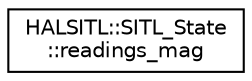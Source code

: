 digraph "Graphical Class Hierarchy"
{
 // INTERACTIVE_SVG=YES
  edge [fontname="Helvetica",fontsize="10",labelfontname="Helvetica",labelfontsize="10"];
  node [fontname="Helvetica",fontsize="10",shape=record];
  rankdir="LR";
  Node1 [label="HALSITL::SITL_State\l::readings_mag",height=0.2,width=0.4,color="black", fillcolor="white", style="filled",URL="$structHALSITL_1_1SITL__State_1_1readings__mag.html"];
}
